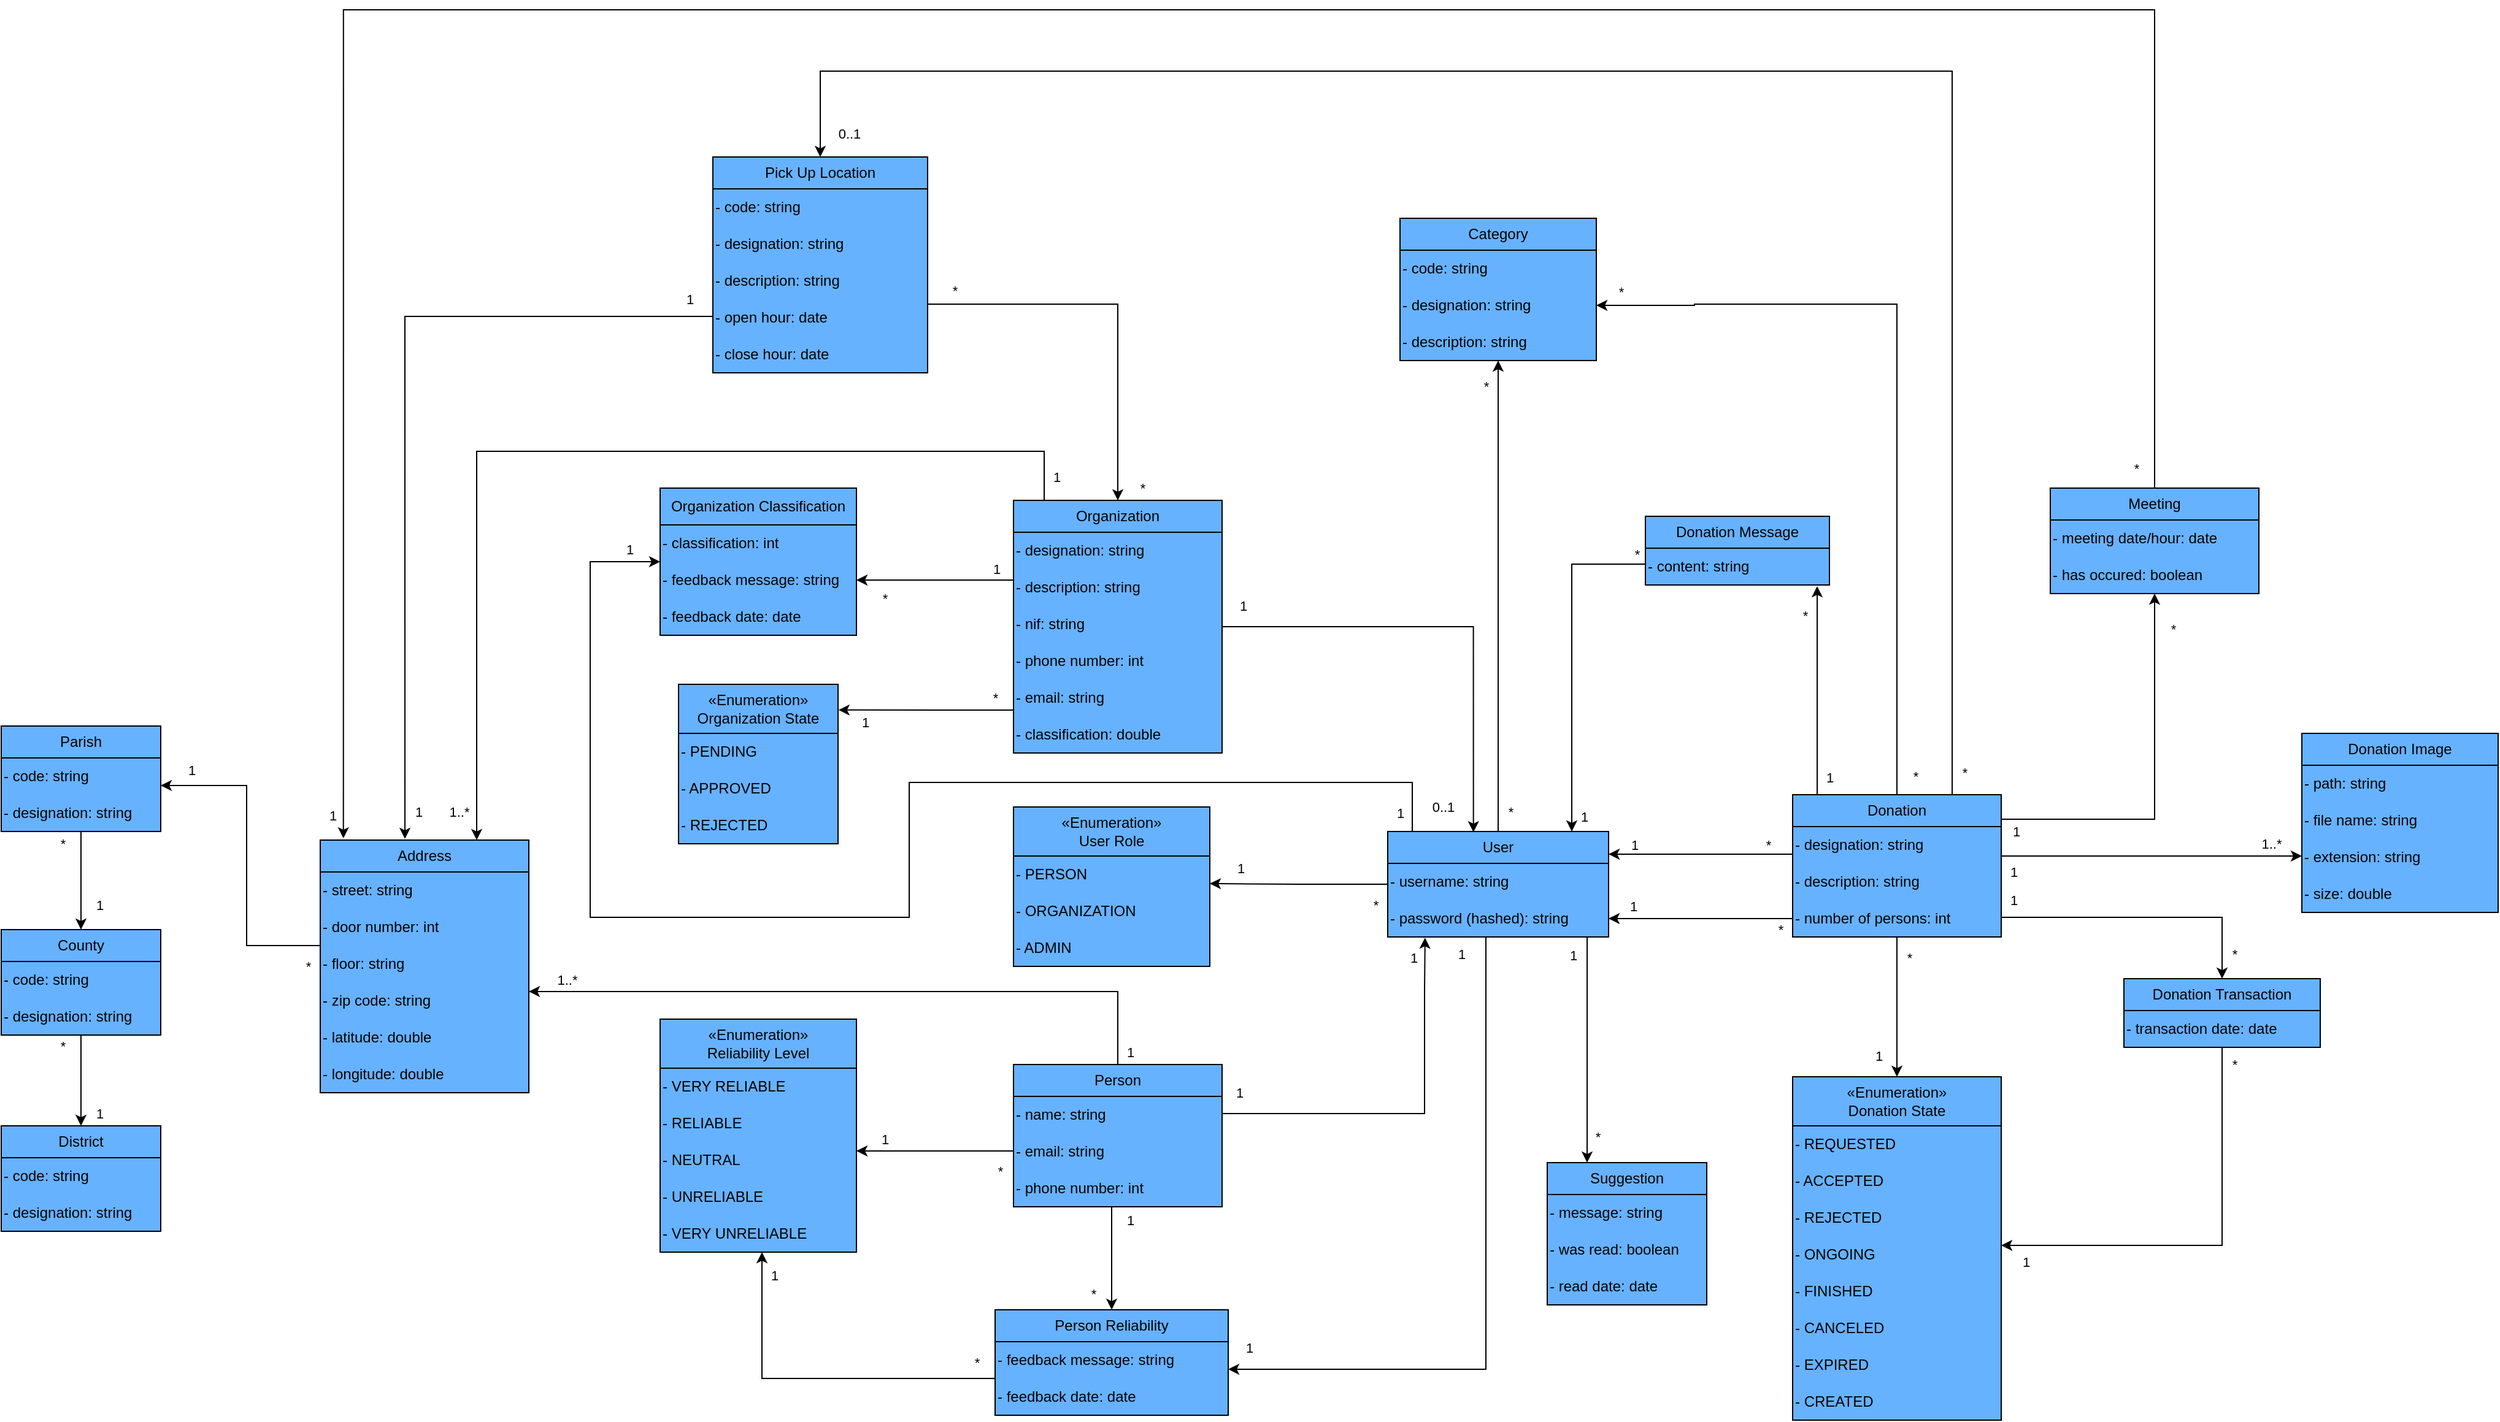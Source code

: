 <mxfile version="21.6.1" type="device">
  <diagram name="Página-1" id="2C6pVnh8TLemDda-iHzf">
    <mxGraphModel dx="2911" dy="680" grid="1" gridSize="10" guides="1" tooltips="1" connect="1" arrows="1" fold="1" page="1" pageScale="1" pageWidth="827" pageHeight="1169" math="0" shadow="0">
      <root>
        <mxCell id="0" />
        <mxCell id="1" parent="0" />
        <mxCell id="7BrYY2v-CXimhR1OL_HL-140" style="edgeStyle=orthogonalEdgeStyle;rounded=0;orthogonalLoop=1;jettySize=auto;html=1;entryX=1;entryY=0.75;entryDx=0;entryDy=0;fillColor=#e51400;strokeColor=#000000;" parent="1" source="FMmyktnMpK6uSZ23YpWx-7" target="7BrYY2v-CXimhR1OL_HL-137" edge="1">
          <mxGeometry relative="1" as="geometry" />
        </mxCell>
        <mxCell id="7BrYY2v-CXimhR1OL_HL-141" value="*" style="edgeLabel;html=1;align=center;verticalAlign=middle;resizable=0;points=[];" parent="7BrYY2v-CXimhR1OL_HL-140" vertex="1" connectable="0">
          <mxGeometry x="-0.671" y="-3" relative="1" as="geometry">
            <mxPoint x="14" y="20" as="offset" />
          </mxGeometry>
        </mxCell>
        <mxCell id="7BrYY2v-CXimhR1OL_HL-142" value="1" style="edgeLabel;html=1;align=center;verticalAlign=middle;resizable=0;points=[];" parent="7BrYY2v-CXimhR1OL_HL-140" vertex="1" connectable="0">
          <mxGeometry x="0.663" y="-1" relative="1" as="geometry">
            <mxPoint y="-12" as="offset" />
          </mxGeometry>
        </mxCell>
        <mxCell id="7BrYY2v-CXimhR1OL_HL-182" style="edgeStyle=orthogonalEdgeStyle;rounded=0;orthogonalLoop=1;jettySize=auto;html=1;entryX=1;entryY=0.75;entryDx=0;entryDy=0;fillColor=#e51400;strokeColor=#000000;" parent="1" source="FMmyktnMpK6uSZ23YpWx-7" target="7BrYY2v-CXimhR1OL_HL-53" edge="1">
          <mxGeometry relative="1" as="geometry">
            <Array as="points">
              <mxPoint x="260" y="1788" />
            </Array>
          </mxGeometry>
        </mxCell>
        <mxCell id="7BrYY2v-CXimhR1OL_HL-183" value="1" style="edgeLabel;html=1;align=center;verticalAlign=middle;resizable=0;points=[];" parent="7BrYY2v-CXimhR1OL_HL-182" vertex="1" connectable="0">
          <mxGeometry x="-0.955" y="2" relative="1" as="geometry">
            <mxPoint x="-22" y="1" as="offset" />
          </mxGeometry>
        </mxCell>
        <mxCell id="7BrYY2v-CXimhR1OL_HL-185" value="1" style="edgeLabel;html=1;align=center;verticalAlign=middle;resizable=0;points=[];" parent="7BrYY2v-CXimhR1OL_HL-182" vertex="1" connectable="0">
          <mxGeometry x="0.91" y="1" relative="1" as="geometry">
            <mxPoint x="-9" y="-19" as="offset" />
          </mxGeometry>
        </mxCell>
        <mxCell id="7BrYY2v-CXimhR1OL_HL-186" style="edgeStyle=orthogonalEdgeStyle;rounded=0;orthogonalLoop=1;jettySize=auto;html=1;entryX=0;entryY=0.5;entryDx=0;entryDy=0;endArrow=none;endFill=0;startArrow=classic;startFill=1;fillColor=#f8cecc;strokeColor=#000000;" parent="1" source="FMmyktnMpK6uSZ23YpWx-7" target="7BrYY2v-CXimhR1OL_HL-117" edge="1">
          <mxGeometry relative="1" as="geometry">
            <mxPoint x="500" y="1420" as="targetPoint" />
            <Array as="points">
              <mxPoint x="410" y="1421" />
              <mxPoint x="410" y="1421" />
            </Array>
          </mxGeometry>
        </mxCell>
        <mxCell id="7BrYY2v-CXimhR1OL_HL-187" value="1" style="edgeLabel;html=1;align=center;verticalAlign=middle;resizable=0;points=[];" parent="7BrYY2v-CXimhR1OL_HL-186" vertex="1" connectable="0">
          <mxGeometry x="-0.8" y="-1" relative="1" as="geometry">
            <mxPoint x="5" y="-11" as="offset" />
          </mxGeometry>
        </mxCell>
        <mxCell id="7BrYY2v-CXimhR1OL_HL-188" value="*" style="edgeLabel;html=1;align=center;verticalAlign=middle;resizable=0;points=[];" parent="7BrYY2v-CXimhR1OL_HL-186" vertex="1" connectable="0">
          <mxGeometry x="0.68" relative="1" as="geometry">
            <mxPoint x="14" y="9" as="offset" />
          </mxGeometry>
        </mxCell>
        <mxCell id="7BrYY2v-CXimhR1OL_HL-197" style="edgeStyle=orthogonalEdgeStyle;rounded=0;orthogonalLoop=1;jettySize=auto;html=1;entryX=0;entryY=0.75;entryDx=0;entryDy=0;startArrow=classic;startFill=1;endArrow=none;endFill=0;fillColor=#f8cecc;strokeColor=#000000;" parent="1" source="FMmyktnMpK6uSZ23YpWx-7" target="7BrYY2v-CXimhR1OL_HL-102" edge="1">
          <mxGeometry relative="1" as="geometry">
            <Array as="points">
              <mxPoint x="435" y="1369" />
            </Array>
          </mxGeometry>
        </mxCell>
        <mxCell id="7BrYY2v-CXimhR1OL_HL-198" value="1" style="edgeLabel;html=1;align=center;verticalAlign=middle;resizable=0;points=[];" parent="7BrYY2v-CXimhR1OL_HL-197" vertex="1" connectable="0">
          <mxGeometry x="-0.863" y="-1" relative="1" as="geometry">
            <mxPoint x="10" y="-9" as="offset" />
          </mxGeometry>
        </mxCell>
        <mxCell id="7BrYY2v-CXimhR1OL_HL-199" value="*" style="edgeLabel;html=1;align=center;verticalAlign=middle;resizable=0;points=[];" parent="7BrYY2v-CXimhR1OL_HL-197" vertex="1" connectable="0">
          <mxGeometry x="0.669" y="-2" relative="1" as="geometry">
            <mxPoint x="5" y="-10" as="offset" />
          </mxGeometry>
        </mxCell>
        <mxCell id="7BrYY2v-CXimhR1OL_HL-205" style="edgeStyle=orthogonalEdgeStyle;rounded=0;orthogonalLoop=1;jettySize=auto;html=1;entryX=0;entryY=0.75;entryDx=0;entryDy=0;endArrow=none;endFill=0;startArrow=classic;startFill=1;strokeColor=#000000;" parent="1" source="FMmyktnMpK6uSZ23YpWx-7" target="7BrYY2v-CXimhR1OL_HL-94" edge="1">
          <mxGeometry relative="1" as="geometry">
            <Array as="points">
              <mxPoint x="330" y="1132" />
            </Array>
          </mxGeometry>
        </mxCell>
        <mxCell id="7BrYY2v-CXimhR1OL_HL-206" value="*" style="edgeLabel;html=1;align=center;verticalAlign=middle;resizable=0;points=[];" parent="7BrYY2v-CXimhR1OL_HL-205" vertex="1" connectable="0">
          <mxGeometry x="0.946" y="-2" relative="1" as="geometry">
            <mxPoint x="-5" y="-10" as="offset" />
          </mxGeometry>
        </mxCell>
        <mxCell id="7BrYY2v-CXimhR1OL_HL-207" value="1" style="edgeLabel;html=1;align=center;verticalAlign=middle;resizable=0;points=[];" parent="7BrYY2v-CXimhR1OL_HL-205" vertex="1" connectable="0">
          <mxGeometry x="-0.934" y="1" relative="1" as="geometry">
            <mxPoint x="11" y="-3" as="offset" />
          </mxGeometry>
        </mxCell>
        <mxCell id="7BrYY2v-CXimhR1OL_HL-214" style="edgeStyle=orthogonalEdgeStyle;rounded=0;orthogonalLoop=1;jettySize=auto;html=1;entryX=0.5;entryY=1;entryDx=0;entryDy=0;fillColor=#e51400;strokeColor=#000000;" parent="1" source="FMmyktnMpK6uSZ23YpWx-7" target="7BrYY2v-CXimhR1OL_HL-99" edge="1">
          <mxGeometry relative="1" as="geometry" />
        </mxCell>
        <mxCell id="7BrYY2v-CXimhR1OL_HL-215" value="*" style="edgeLabel;html=1;align=center;verticalAlign=middle;resizable=0;points=[];" parent="7BrYY2v-CXimhR1OL_HL-214" vertex="1" connectable="0">
          <mxGeometry x="-0.876" y="4" relative="1" as="geometry">
            <mxPoint x="14" y="8" as="offset" />
          </mxGeometry>
        </mxCell>
        <mxCell id="7BrYY2v-CXimhR1OL_HL-216" value="*" style="edgeLabel;html=1;align=center;verticalAlign=middle;resizable=0;points=[];" parent="7BrYY2v-CXimhR1OL_HL-214" vertex="1" connectable="0">
          <mxGeometry x="0.891" y="-1" relative="1" as="geometry">
            <mxPoint x="-11" as="offset" />
          </mxGeometry>
        </mxCell>
        <mxCell id="7BrYY2v-CXimhR1OL_HL-225" style="edgeStyle=orthogonalEdgeStyle;rounded=0;orthogonalLoop=1;jettySize=auto;html=1;entryX=0.25;entryY=0;entryDx=0;entryDy=0;fillColor=#e51400;strokeColor=#000000;" parent="1" source="FMmyktnMpK6uSZ23YpWx-7" target="7BrYY2v-CXimhR1OL_HL-30" edge="1">
          <mxGeometry relative="1" as="geometry">
            <Array as="points">
              <mxPoint x="343" y="1533" />
            </Array>
          </mxGeometry>
        </mxCell>
        <mxCell id="7BrYY2v-CXimhR1OL_HL-226" value="1" style="edgeLabel;html=1;align=center;verticalAlign=middle;resizable=0;points=[];" parent="7BrYY2v-CXimhR1OL_HL-225" vertex="1" connectable="0">
          <mxGeometry x="-0.824" relative="1" as="geometry">
            <mxPoint x="-12" y="-1" as="offset" />
          </mxGeometry>
        </mxCell>
        <mxCell id="7BrYY2v-CXimhR1OL_HL-227" value="*" style="edgeLabel;html=1;align=center;verticalAlign=middle;resizable=0;points=[];" parent="7BrYY2v-CXimhR1OL_HL-225" vertex="1" connectable="0">
          <mxGeometry x="0.77" y="2" relative="1" as="geometry">
            <mxPoint x="6" as="offset" />
          </mxGeometry>
        </mxCell>
        <mxCell id="kTD-EkDkzrAXgEYpZ0rG-1" style="edgeStyle=orthogonalEdgeStyle;rounded=0;orthogonalLoop=1;jettySize=auto;html=1;entryX=0;entryY=0;entryDx=0;entryDy=0;fillColor=#e51400;strokeColor=#000000;" parent="1" source="FMmyktnMpK6uSZ23YpWx-7" target="7BrYY2v-CXimhR1OL_HL-45" edge="1">
          <mxGeometry relative="1" as="geometry">
            <Array as="points">
              <mxPoint x="200" y="1310" />
              <mxPoint x="-210" y="1310" />
              <mxPoint x="-210" y="1420" />
              <mxPoint x="-470" y="1420" />
              <mxPoint x="-470" y="1130" />
            </Array>
          </mxGeometry>
        </mxCell>
        <mxCell id="kTD-EkDkzrAXgEYpZ0rG-2" value="1" style="edgeLabel;html=1;align=center;verticalAlign=middle;resizable=0;points=[];" parent="kTD-EkDkzrAXgEYpZ0rG-1" vertex="1" connectable="0">
          <mxGeometry x="-0.976" relative="1" as="geometry">
            <mxPoint x="-10" y="-1" as="offset" />
          </mxGeometry>
        </mxCell>
        <mxCell id="kTD-EkDkzrAXgEYpZ0rG-3" value="1" style="edgeLabel;html=1;align=center;verticalAlign=middle;resizable=0;points=[];" parent="kTD-EkDkzrAXgEYpZ0rG-1" vertex="1" connectable="0">
          <mxGeometry x="0.956" y="1" relative="1" as="geometry">
            <mxPoint y="-9" as="offset" />
          </mxGeometry>
        </mxCell>
        <mxCell id="FMmyktnMpK6uSZ23YpWx-7" value="User" style="swimlane;fontStyle=0;childLayout=stackLayout;horizontal=1;startSize=26;fillColor=#66B2FF;horizontalStack=0;resizeParent=1;resizeParentMax=0;resizeLast=0;collapsible=1;marginBottom=0;whiteSpace=wrap;html=1;strokeColor=#000000;gradientColor=none;swimlaneFillColor=#66B2FF;" parent="1" vertex="1">
          <mxGeometry x="180" y="1350" width="180" height="86" as="geometry" />
        </mxCell>
        <mxCell id="7BrYY2v-CXimhR1OL_HL-61" value="- username: string" style="text;html=1;strokeColor=none;fillColor=none;align=left;verticalAlign=middle;whiteSpace=wrap;rounded=0;" parent="FMmyktnMpK6uSZ23YpWx-7" vertex="1">
          <mxGeometry y="26" width="180" height="30" as="geometry" />
        </mxCell>
        <mxCell id="7BrYY2v-CXimhR1OL_HL-62" value="- password (hashed): string" style="text;html=1;strokeColor=none;fillColor=none;align=left;verticalAlign=middle;whiteSpace=wrap;rounded=0;" parent="FMmyktnMpK6uSZ23YpWx-7" vertex="1">
          <mxGeometry y="56" width="180" height="30" as="geometry" />
        </mxCell>
        <mxCell id="7BrYY2v-CXimhR1OL_HL-195" style="edgeStyle=orthogonalEdgeStyle;rounded=0;orthogonalLoop=1;jettySize=auto;html=1;strokeColor=#000000;" parent="1" source="7BrYY2v-CXimhR1OL_HL-3" target="7BrYY2v-CXimhR1OL_HL-103" edge="1">
          <mxGeometry relative="1" as="geometry">
            <Array as="points">
              <mxPoint x="860" y="1420" />
            </Array>
          </mxGeometry>
        </mxCell>
        <mxCell id="7BrYY2v-CXimhR1OL_HL-196" value="1" style="edgeLabel;html=1;align=center;verticalAlign=middle;resizable=0;points=[];" parent="7BrYY2v-CXimhR1OL_HL-195" vertex="1" connectable="0">
          <mxGeometry x="-0.854" relative="1" as="geometry">
            <mxPoint x="-7" y="-14" as="offset" />
          </mxGeometry>
        </mxCell>
        <mxCell id="7BrYY2v-CXimhR1OL_HL-200" value="*" style="edgeLabel;html=1;align=center;verticalAlign=middle;resizable=0;points=[];" parent="7BrYY2v-CXimhR1OL_HL-195" vertex="1" connectable="0">
          <mxGeometry x="0.863" y="-1" relative="1" as="geometry">
            <mxPoint x="11" y="-4" as="offset" />
          </mxGeometry>
        </mxCell>
        <mxCell id="7BrYY2v-CXimhR1OL_HL-202" style="edgeStyle=orthogonalEdgeStyle;rounded=0;orthogonalLoop=1;jettySize=auto;html=1;strokeColor=#000000;" parent="1" source="7BrYY2v-CXimhR1OL_HL-3" edge="1">
          <mxGeometry relative="1" as="geometry">
            <mxPoint x="530" y="1150" as="targetPoint" />
            <Array as="points">
              <mxPoint x="530" y="1290" />
              <mxPoint x="530" y="1290" />
            </Array>
          </mxGeometry>
        </mxCell>
        <mxCell id="7BrYY2v-CXimhR1OL_HL-203" value="1" style="edgeLabel;html=1;align=center;verticalAlign=middle;resizable=0;points=[];" parent="7BrYY2v-CXimhR1OL_HL-202" vertex="1" connectable="0">
          <mxGeometry x="-0.758" relative="1" as="geometry">
            <mxPoint x="10" y="6" as="offset" />
          </mxGeometry>
        </mxCell>
        <mxCell id="7BrYY2v-CXimhR1OL_HL-204" value="*" style="edgeLabel;html=1;align=center;verticalAlign=middle;resizable=0;points=[];" parent="7BrYY2v-CXimhR1OL_HL-202" vertex="1" connectable="0">
          <mxGeometry x="0.657" y="1" relative="1" as="geometry">
            <mxPoint x="-9" y="-5" as="offset" />
          </mxGeometry>
        </mxCell>
        <mxCell id="7BrYY2v-CXimhR1OL_HL-208" style="edgeStyle=orthogonalEdgeStyle;rounded=0;orthogonalLoop=1;jettySize=auto;html=1;strokeColor=#000000;" parent="1" source="7BrYY2v-CXimhR1OL_HL-3" target="7BrYY2v-CXimhR1OL_HL-116" edge="1">
          <mxGeometry relative="1" as="geometry">
            <Array as="points">
              <mxPoint x="805" y="1340" />
            </Array>
          </mxGeometry>
        </mxCell>
        <mxCell id="7BrYY2v-CXimhR1OL_HL-209" value="1" style="edgeLabel;html=1;align=center;verticalAlign=middle;resizable=0;points=[];" parent="7BrYY2v-CXimhR1OL_HL-208" vertex="1" connectable="0">
          <mxGeometry x="-0.883" y="1" relative="1" as="geometry">
            <mxPoint x="-6" y="11" as="offset" />
          </mxGeometry>
        </mxCell>
        <mxCell id="7BrYY2v-CXimhR1OL_HL-210" value="*" style="edgeLabel;html=1;align=center;verticalAlign=middle;resizable=0;points=[];" parent="7BrYY2v-CXimhR1OL_HL-208" vertex="1" connectable="0">
          <mxGeometry x="0.769" y="-4" relative="1" as="geometry">
            <mxPoint x="11" y="-7" as="offset" />
          </mxGeometry>
        </mxCell>
        <mxCell id="7BrYY2v-CXimhR1OL_HL-211" style="edgeStyle=orthogonalEdgeStyle;rounded=0;orthogonalLoop=1;jettySize=auto;html=1;entryX=0.5;entryY=0;entryDx=0;entryDy=0;strokeColor=#000000;" parent="1" source="7BrYY2v-CXimhR1OL_HL-3" target="7BrYY2v-CXimhR1OL_HL-10" edge="1">
          <mxGeometry relative="1" as="geometry">
            <Array as="points">
              <mxPoint x="640" y="730" />
              <mxPoint x="-283" y="730" />
            </Array>
          </mxGeometry>
        </mxCell>
        <mxCell id="7BrYY2v-CXimhR1OL_HL-212" value="*" style="edgeLabel;html=1;align=center;verticalAlign=middle;resizable=0;points=[];" parent="7BrYY2v-CXimhR1OL_HL-211" vertex="1" connectable="0">
          <mxGeometry x="-0.974" y="4" relative="1" as="geometry">
            <mxPoint x="14" y="2" as="offset" />
          </mxGeometry>
        </mxCell>
        <mxCell id="7BrYY2v-CXimhR1OL_HL-213" value="0..1" style="edgeLabel;html=1;align=center;verticalAlign=middle;resizable=0;points=[];" parent="7BrYY2v-CXimhR1OL_HL-211" vertex="1" connectable="0">
          <mxGeometry x="0.957" y="2" relative="1" as="geometry">
            <mxPoint x="21" y="15" as="offset" />
          </mxGeometry>
        </mxCell>
        <mxCell id="7BrYY2v-CXimhR1OL_HL-218" style="edgeStyle=orthogonalEdgeStyle;rounded=0;orthogonalLoop=1;jettySize=auto;html=1;entryX=1;entryY=0.5;entryDx=0;entryDy=0;strokeColor=#000000;" parent="1" source="7BrYY2v-CXimhR1OL_HL-3" target="7BrYY2v-CXimhR1OL_HL-98" edge="1">
          <mxGeometry relative="1" as="geometry">
            <Array as="points">
              <mxPoint x="595" y="920" />
              <mxPoint x="430" y="920" />
            </Array>
          </mxGeometry>
        </mxCell>
        <mxCell id="7BrYY2v-CXimhR1OL_HL-219" value="*" style="edgeLabel;html=1;align=center;verticalAlign=middle;resizable=0;points=[];" parent="7BrYY2v-CXimhR1OL_HL-218" vertex="1" connectable="0">
          <mxGeometry x="-0.942" relative="1" as="geometry">
            <mxPoint x="15" y="3" as="offset" />
          </mxGeometry>
        </mxCell>
        <mxCell id="7BrYY2v-CXimhR1OL_HL-220" value="*" style="edgeLabel;html=1;align=center;verticalAlign=middle;resizable=0;points=[];" parent="7BrYY2v-CXimhR1OL_HL-218" vertex="1" connectable="0">
          <mxGeometry x="0.923" y="-3" relative="1" as="geometry">
            <mxPoint x="-5" y="-8" as="offset" />
          </mxGeometry>
        </mxCell>
        <mxCell id="7BrYY2v-CXimhR1OL_HL-3" value="Donation" style="swimlane;fontStyle=0;childLayout=stackLayout;horizontal=1;startSize=26;fillColor=#66B2FF;horizontalStack=0;resizeParent=1;resizeParentMax=0;resizeLast=0;collapsible=1;marginBottom=0;whiteSpace=wrap;html=1;strokeColor=#000000;gradientColor=none;swimlaneFillColor=#66B2FF;" parent="1" vertex="1">
          <mxGeometry x="510" y="1320" width="170" height="116" as="geometry" />
        </mxCell>
        <mxCell id="7BrYY2v-CXimhR1OL_HL-102" value="- designation: string" style="text;html=1;strokeColor=none;fillColor=none;align=left;verticalAlign=middle;whiteSpace=wrap;rounded=0;" parent="7BrYY2v-CXimhR1OL_HL-3" vertex="1">
          <mxGeometry y="26" width="170" height="30" as="geometry" />
        </mxCell>
        <mxCell id="7BrYY2v-CXimhR1OL_HL-105" value="- description: string" style="text;html=1;strokeColor=none;fillColor=none;align=left;verticalAlign=middle;whiteSpace=wrap;rounded=0;" parent="7BrYY2v-CXimhR1OL_HL-3" vertex="1">
          <mxGeometry y="56" width="170" height="30" as="geometry" />
        </mxCell>
        <mxCell id="7BrYY2v-CXimhR1OL_HL-117" value="- number of persons: int" style="text;html=1;strokeColor=none;fillColor=none;align=left;verticalAlign=middle;whiteSpace=wrap;rounded=0;" parent="7BrYY2v-CXimhR1OL_HL-3" vertex="1">
          <mxGeometry y="86" width="170" height="30" as="geometry" />
        </mxCell>
        <mxCell id="7BrYY2v-CXimhR1OL_HL-5" value="«Enumeration»&lt;br&gt;Organization State" style="swimlane;fontStyle=0;childLayout=stackLayout;horizontal=1;startSize=40;fillColor=#66B2FF;horizontalStack=0;resizeParent=1;resizeParentMax=0;resizeLast=0;collapsible=1;marginBottom=0;whiteSpace=wrap;html=1;strokeColor=#000000;gradientColor=none;swimlaneFillColor=#66B2FF;" parent="1" vertex="1">
          <mxGeometry x="-398" y="1230" width="130" height="130" as="geometry">
            <mxRectangle x="30" y="60" width="140" height="30" as="alternateBounds" />
          </mxGeometry>
        </mxCell>
        <mxCell id="7BrYY2v-CXimhR1OL_HL-6" value="- PENDING" style="text;html=1;strokeColor=none;fillColor=none;align=left;verticalAlign=middle;whiteSpace=wrap;rounded=0;" parent="7BrYY2v-CXimhR1OL_HL-5" vertex="1">
          <mxGeometry y="40" width="130" height="30" as="geometry" />
        </mxCell>
        <mxCell id="7BrYY2v-CXimhR1OL_HL-7" value="- APPROVED" style="text;html=1;strokeColor=none;fillColor=none;align=left;verticalAlign=middle;whiteSpace=wrap;rounded=0;" parent="7BrYY2v-CXimhR1OL_HL-5" vertex="1">
          <mxGeometry y="70" width="130" height="30" as="geometry" />
        </mxCell>
        <mxCell id="7BrYY2v-CXimhR1OL_HL-8" value="- REJECTED" style="text;html=1;strokeColor=none;fillColor=none;align=left;verticalAlign=middle;whiteSpace=wrap;rounded=0;" parent="7BrYY2v-CXimhR1OL_HL-5" vertex="1">
          <mxGeometry y="100" width="130" height="30" as="geometry" />
        </mxCell>
        <mxCell id="7BrYY2v-CXimhR1OL_HL-229" style="edgeStyle=orthogonalEdgeStyle;rounded=0;orthogonalLoop=1;jettySize=auto;html=1;entryX=0.111;entryY=-0.007;entryDx=0;entryDy=0;entryPerimeter=0;strokeColor=#000000;" parent="1" source="7BrYY2v-CXimhR1OL_HL-9" target="7BrYY2v-CXimhR1OL_HL-21" edge="1">
          <mxGeometry relative="1" as="geometry">
            <Array as="points">
              <mxPoint x="805" y="680" />
              <mxPoint x="-671" y="680" />
            </Array>
          </mxGeometry>
        </mxCell>
        <mxCell id="7BrYY2v-CXimhR1OL_HL-230" value="*" style="edgeLabel;html=1;align=center;verticalAlign=middle;resizable=0;points=[];" parent="7BrYY2v-CXimhR1OL_HL-229" vertex="1" connectable="0">
          <mxGeometry x="-0.987" y="-1" relative="1" as="geometry">
            <mxPoint x="-16" as="offset" />
          </mxGeometry>
        </mxCell>
        <mxCell id="7BrYY2v-CXimhR1OL_HL-231" value="1" style="edgeLabel;html=1;align=center;verticalAlign=middle;resizable=0;points=[];" parent="7BrYY2v-CXimhR1OL_HL-229" vertex="1" connectable="0">
          <mxGeometry x="0.985" y="-1" relative="1" as="geometry">
            <mxPoint x="-8" as="offset" />
          </mxGeometry>
        </mxCell>
        <mxCell id="7BrYY2v-CXimhR1OL_HL-9" value="Meeting" style="swimlane;fontStyle=0;childLayout=stackLayout;horizontal=1;startSize=26;fillColor=#66B2FF;horizontalStack=0;resizeParent=1;resizeParentMax=0;resizeLast=0;collapsible=1;marginBottom=0;whiteSpace=wrap;html=1;strokeColor=#000000;gradientColor=none;swimlaneFillColor=#66B2FF;" parent="1" vertex="1">
          <mxGeometry x="720" y="1070" width="170" height="86" as="geometry" />
        </mxCell>
        <mxCell id="7BrYY2v-CXimhR1OL_HL-107" value="- meeting date/hour: date" style="text;html=1;strokeColor=none;fillColor=none;align=left;verticalAlign=middle;whiteSpace=wrap;rounded=0;" parent="7BrYY2v-CXimhR1OL_HL-9" vertex="1">
          <mxGeometry y="26" width="170" height="30" as="geometry" />
        </mxCell>
        <mxCell id="7BrYY2v-CXimhR1OL_HL-116" value="- has occured: boolean" style="text;html=1;strokeColor=none;fillColor=none;align=left;verticalAlign=middle;whiteSpace=wrap;rounded=0;" parent="7BrYY2v-CXimhR1OL_HL-9" vertex="1">
          <mxGeometry y="56" width="170" height="30" as="geometry" />
        </mxCell>
        <mxCell id="7BrYY2v-CXimhR1OL_HL-175" style="edgeStyle=orthogonalEdgeStyle;rounded=0;orthogonalLoop=1;jettySize=auto;html=1;entryX=0.406;entryY=-0.005;entryDx=0;entryDy=0;entryPerimeter=0;fillColor=#e51400;strokeColor=#000000;" parent="1" source="7BrYY2v-CXimhR1OL_HL-10" target="7BrYY2v-CXimhR1OL_HL-21" edge="1">
          <mxGeometry relative="1" as="geometry">
            <mxPoint x="-620" y="1350" as="targetPoint" />
            <Array as="points">
              <mxPoint x="-621" y="930" />
            </Array>
          </mxGeometry>
        </mxCell>
        <mxCell id="7BrYY2v-CXimhR1OL_HL-176" value="1" style="edgeLabel;html=1;align=center;verticalAlign=middle;resizable=0;points=[];" parent="7BrYY2v-CXimhR1OL_HL-175" vertex="1" connectable="0">
          <mxGeometry x="-0.944" y="1" relative="1" as="geometry">
            <mxPoint y="-15" as="offset" />
          </mxGeometry>
        </mxCell>
        <mxCell id="7BrYY2v-CXimhR1OL_HL-177" value="1" style="edgeLabel;html=1;align=center;verticalAlign=middle;resizable=0;points=[];" parent="7BrYY2v-CXimhR1OL_HL-175" vertex="1" connectable="0">
          <mxGeometry x="0.934" y="-1" relative="1" as="geometry">
            <mxPoint x="12" as="offset" />
          </mxGeometry>
        </mxCell>
        <mxCell id="7BrYY2v-CXimhR1OL_HL-179" style="edgeStyle=orthogonalEdgeStyle;rounded=0;orthogonalLoop=1;jettySize=auto;html=1;entryX=0.5;entryY=0;entryDx=0;entryDy=0;fillColor=#e51400;strokeColor=#000000;" parent="1" source="7BrYY2v-CXimhR1OL_HL-10" target="7BrYY2v-CXimhR1OL_HL-124" edge="1">
          <mxGeometry relative="1" as="geometry">
            <Array as="points">
              <mxPoint x="-40" y="920" />
            </Array>
          </mxGeometry>
        </mxCell>
        <mxCell id="7BrYY2v-CXimhR1OL_HL-180" value="*" style="edgeLabel;html=1;align=center;verticalAlign=middle;resizable=0;points=[];" parent="7BrYY2v-CXimhR1OL_HL-179" vertex="1" connectable="0">
          <mxGeometry x="-0.859" relative="1" as="geometry">
            <mxPoint y="-11" as="offset" />
          </mxGeometry>
        </mxCell>
        <mxCell id="7BrYY2v-CXimhR1OL_HL-181" value="*" style="edgeLabel;html=1;align=center;verticalAlign=middle;resizable=0;points=[];" parent="7BrYY2v-CXimhR1OL_HL-179" vertex="1" connectable="0">
          <mxGeometry x="0.833" y="-2" relative="1" as="geometry">
            <mxPoint x="22" y="16" as="offset" />
          </mxGeometry>
        </mxCell>
        <mxCell id="7BrYY2v-CXimhR1OL_HL-10" value="Pick Up Location" style="swimlane;fontStyle=0;childLayout=stackLayout;horizontal=1;startSize=26;fillColor=#66B2FF;horizontalStack=0;resizeParent=1;resizeParentMax=0;resizeLast=0;collapsible=1;marginBottom=0;whiteSpace=wrap;html=1;strokeColor=#000000;gradientColor=none;swimlaneFillColor=#66B2FF;" parent="1" vertex="1">
          <mxGeometry x="-370" y="800" width="175" height="176" as="geometry" />
        </mxCell>
        <mxCell id="7BrYY2v-CXimhR1OL_HL-83" value="- code: string" style="text;html=1;strokeColor=none;fillColor=none;align=left;verticalAlign=middle;whiteSpace=wrap;rounded=0;" parent="7BrYY2v-CXimhR1OL_HL-10" vertex="1">
          <mxGeometry y="26" width="175" height="30" as="geometry" />
        </mxCell>
        <mxCell id="7BrYY2v-CXimhR1OL_HL-84" value="- designation: string" style="text;html=1;strokeColor=none;fillColor=none;align=left;verticalAlign=middle;whiteSpace=wrap;rounded=0;" parent="7BrYY2v-CXimhR1OL_HL-10" vertex="1">
          <mxGeometry y="56" width="175" height="30" as="geometry" />
        </mxCell>
        <mxCell id="7BrYY2v-CXimhR1OL_HL-85" value="- description: string" style="text;html=1;strokeColor=none;fillColor=none;align=left;verticalAlign=middle;whiteSpace=wrap;rounded=0;" parent="7BrYY2v-CXimhR1OL_HL-10" vertex="1">
          <mxGeometry y="86" width="175" height="30" as="geometry" />
        </mxCell>
        <mxCell id="7BrYY2v-CXimhR1OL_HL-100" value="- open hour: date" style="text;html=1;strokeColor=none;fillColor=none;align=left;verticalAlign=middle;whiteSpace=wrap;rounded=0;" parent="7BrYY2v-CXimhR1OL_HL-10" vertex="1">
          <mxGeometry y="116" width="175" height="30" as="geometry" />
        </mxCell>
        <mxCell id="7BrYY2v-CXimhR1OL_HL-101" value="- close hour: date" style="text;html=1;strokeColor=none;fillColor=none;align=left;verticalAlign=middle;whiteSpace=wrap;rounded=0;" parent="7BrYY2v-CXimhR1OL_HL-10" vertex="1">
          <mxGeometry y="146" width="175" height="30" as="geometry" />
        </mxCell>
        <mxCell id="7BrYY2v-CXimhR1OL_HL-11" value="Parish" style="swimlane;fontStyle=0;childLayout=stackLayout;horizontal=1;startSize=26;fillColor=#66B2FF;horizontalStack=0;resizeParent=1;resizeParentMax=0;resizeLast=0;collapsible=1;marginBottom=0;whiteSpace=wrap;html=1;strokeColor=#000000;gradientColor=none;swimlaneFillColor=#66B2FF;" parent="1" vertex="1">
          <mxGeometry x="-950" y="1264" width="130" height="86" as="geometry" />
        </mxCell>
        <mxCell id="7BrYY2v-CXimhR1OL_HL-75" value="- code: string" style="text;html=1;strokeColor=none;fillColor=none;align=left;verticalAlign=middle;whiteSpace=wrap;rounded=0;" parent="7BrYY2v-CXimhR1OL_HL-11" vertex="1">
          <mxGeometry y="26" width="130" height="30" as="geometry" />
        </mxCell>
        <mxCell id="7BrYY2v-CXimhR1OL_HL-76" value="- designation: string" style="text;html=1;strokeColor=none;fillColor=none;align=left;verticalAlign=middle;whiteSpace=wrap;rounded=0;" parent="7BrYY2v-CXimhR1OL_HL-11" vertex="1">
          <mxGeometry y="56" width="130" height="30" as="geometry" />
        </mxCell>
        <mxCell id="7BrYY2v-CXimhR1OL_HL-14" value="«Enumeration»&lt;br&gt;Donation State" style="swimlane;fontStyle=0;childLayout=stackLayout;horizontal=1;startSize=40;fillColor=#66B2FF;horizontalStack=0;resizeParent=1;resizeParentMax=0;resizeLast=0;collapsible=1;marginBottom=0;whiteSpace=wrap;html=1;strokeColor=#000000;gradientColor=none;swimlaneFillColor=#66B2FF;" parent="1" vertex="1">
          <mxGeometry x="510" y="1550" width="170" height="280" as="geometry">
            <mxRectangle x="30" y="60" width="140" height="30" as="alternateBounds" />
          </mxGeometry>
        </mxCell>
        <mxCell id="7BrYY2v-CXimhR1OL_HL-15" value="- REQUESTED" style="text;html=1;strokeColor=none;fillColor=none;align=left;verticalAlign=middle;whiteSpace=wrap;rounded=0;" parent="7BrYY2v-CXimhR1OL_HL-14" vertex="1">
          <mxGeometry y="40" width="170" height="30" as="geometry" />
        </mxCell>
        <mxCell id="7BrYY2v-CXimhR1OL_HL-16" value="- ACCEPTED" style="text;html=1;strokeColor=none;fillColor=none;align=left;verticalAlign=middle;whiteSpace=wrap;rounded=0;" parent="7BrYY2v-CXimhR1OL_HL-14" vertex="1">
          <mxGeometry y="70" width="170" height="30" as="geometry" />
        </mxCell>
        <mxCell id="7BrYY2v-CXimhR1OL_HL-17" value="- REJECTED" style="text;html=1;strokeColor=none;fillColor=none;align=left;verticalAlign=middle;whiteSpace=wrap;rounded=0;" parent="7BrYY2v-CXimhR1OL_HL-14" vertex="1">
          <mxGeometry y="100" width="170" height="30" as="geometry" />
        </mxCell>
        <mxCell id="7BrYY2v-CXimhR1OL_HL-18" value="- ONGOING" style="text;html=1;strokeColor=none;fillColor=none;align=left;verticalAlign=middle;whiteSpace=wrap;rounded=0;" parent="7BrYY2v-CXimhR1OL_HL-14" vertex="1">
          <mxGeometry y="130" width="170" height="30" as="geometry" />
        </mxCell>
        <mxCell id="7BrYY2v-CXimhR1OL_HL-19" value="- FINISHED" style="text;html=1;strokeColor=none;fillColor=none;align=left;verticalAlign=middle;whiteSpace=wrap;rounded=0;" parent="7BrYY2v-CXimhR1OL_HL-14" vertex="1">
          <mxGeometry y="160" width="170" height="30" as="geometry" />
        </mxCell>
        <mxCell id="7BrYY2v-CXimhR1OL_HL-20" value="- CANCELED" style="text;html=1;strokeColor=none;fillColor=none;align=left;verticalAlign=middle;whiteSpace=wrap;rounded=0;" parent="7BrYY2v-CXimhR1OL_HL-14" vertex="1">
          <mxGeometry y="190" width="170" height="30" as="geometry" />
        </mxCell>
        <mxCell id="7BrYY2v-CXimhR1OL_HL-115" value="- EXPIRED" style="text;html=1;strokeColor=none;fillColor=none;align=left;verticalAlign=middle;whiteSpace=wrap;rounded=0;" parent="7BrYY2v-CXimhR1OL_HL-14" vertex="1">
          <mxGeometry y="220" width="170" height="30" as="geometry" />
        </mxCell>
        <mxCell id="7BrYY2v-CXimhR1OL_HL-201" value="- CREATED" style="text;html=1;strokeColor=none;fillColor=none;align=left;verticalAlign=middle;whiteSpace=wrap;rounded=0;" parent="7BrYY2v-CXimhR1OL_HL-14" vertex="1">
          <mxGeometry y="250" width="170" height="30" as="geometry" />
        </mxCell>
        <mxCell id="7BrYY2v-CXimhR1OL_HL-165" style="edgeStyle=orthogonalEdgeStyle;rounded=0;orthogonalLoop=1;jettySize=auto;html=1;entryX=1;entryY=0.75;entryDx=0;entryDy=0;exitX=0;exitY=1;exitDx=0;exitDy=0;fillColor=#e51400;strokeColor=#000000;" parent="1" source="7BrYY2v-CXimhR1OL_HL-40" target="7BrYY2v-CXimhR1OL_HL-75" edge="1">
          <mxGeometry relative="1" as="geometry">
            <Array as="points">
              <mxPoint x="-750" y="1443" />
              <mxPoint x="-750" y="1313" />
            </Array>
          </mxGeometry>
        </mxCell>
        <mxCell id="7BrYY2v-CXimhR1OL_HL-166" value="*" style="edgeLabel;html=1;align=center;verticalAlign=middle;resizable=0;points=[];" parent="7BrYY2v-CXimhR1OL_HL-165" vertex="1" connectable="0">
          <mxGeometry x="-0.872" y="3" relative="1" as="geometry">
            <mxPoint x="6" y="14" as="offset" />
          </mxGeometry>
        </mxCell>
        <mxCell id="7BrYY2v-CXimhR1OL_HL-167" value="1" style="edgeLabel;html=1;align=center;verticalAlign=middle;resizable=0;points=[];" parent="7BrYY2v-CXimhR1OL_HL-165" vertex="1" connectable="0">
          <mxGeometry x="0.812" y="-1" relative="1" as="geometry">
            <mxPoint y="-12" as="offset" />
          </mxGeometry>
        </mxCell>
        <mxCell id="7BrYY2v-CXimhR1OL_HL-21" value="Address" style="swimlane;fontStyle=0;childLayout=stackLayout;horizontal=1;startSize=26;fillColor=#66B2FF;horizontalStack=0;resizeParent=1;resizeParentMax=0;resizeLast=0;collapsible=1;marginBottom=0;whiteSpace=wrap;html=1;strokeColor=#000000;gradientColor=none;swimlaneFillColor=#66B2FF;" parent="1" vertex="1">
          <mxGeometry x="-690" y="1357" width="170" height="206" as="geometry" />
        </mxCell>
        <mxCell id="7BrYY2v-CXimhR1OL_HL-39" value="- street: string" style="text;html=1;strokeColor=none;fillColor=none;align=left;verticalAlign=middle;whiteSpace=wrap;rounded=0;" parent="7BrYY2v-CXimhR1OL_HL-21" vertex="1">
          <mxGeometry y="26" width="170" height="30" as="geometry" />
        </mxCell>
        <mxCell id="7BrYY2v-CXimhR1OL_HL-40" value="- door number: int" style="text;html=1;strokeColor=none;fillColor=none;align=left;verticalAlign=middle;whiteSpace=wrap;rounded=0;" parent="7BrYY2v-CXimhR1OL_HL-21" vertex="1">
          <mxGeometry y="56" width="170" height="30" as="geometry" />
        </mxCell>
        <mxCell id="7BrYY2v-CXimhR1OL_HL-42" value="- floor: string" style="text;html=1;strokeColor=none;fillColor=none;align=left;verticalAlign=middle;whiteSpace=wrap;rounded=0;" parent="7BrYY2v-CXimhR1OL_HL-21" vertex="1">
          <mxGeometry y="86" width="170" height="30" as="geometry" />
        </mxCell>
        <mxCell id="7BrYY2v-CXimhR1OL_HL-43" value="- zip code: string" style="text;html=1;strokeColor=none;fillColor=none;align=left;verticalAlign=middle;whiteSpace=wrap;rounded=0;" parent="7BrYY2v-CXimhR1OL_HL-21" vertex="1">
          <mxGeometry y="116" width="170" height="30" as="geometry" />
        </mxCell>
        <mxCell id="tPdGZpkckpGZ6fCeh17Q-1" value="- latitude: double" style="text;html=1;strokeColor=none;fillColor=none;align=left;verticalAlign=middle;whiteSpace=wrap;rounded=0;" parent="7BrYY2v-CXimhR1OL_HL-21" vertex="1">
          <mxGeometry y="146" width="170" height="30" as="geometry" />
        </mxCell>
        <mxCell id="tPdGZpkckpGZ6fCeh17Q-2" value="- longitude: double" style="text;html=1;strokeColor=none;fillColor=none;align=left;verticalAlign=middle;whiteSpace=wrap;rounded=0;" parent="7BrYY2v-CXimhR1OL_HL-21" vertex="1">
          <mxGeometry y="176" width="170" height="30" as="geometry" />
        </mxCell>
        <mxCell id="7BrYY2v-CXimhR1OL_HL-22" value="Donation Message" style="swimlane;fontStyle=0;childLayout=stackLayout;horizontal=1;startSize=26;fillColor=#66B2FF;horizontalStack=0;resizeParent=1;resizeParentMax=0;resizeLast=0;collapsible=1;marginBottom=0;whiteSpace=wrap;html=1;strokeColor=#000000;gradientColor=none;swimlaneFillColor=#66B2FF;" parent="1" vertex="1">
          <mxGeometry x="390" y="1093" width="150" height="56" as="geometry" />
        </mxCell>
        <mxCell id="7BrYY2v-CXimhR1OL_HL-94" value="- content: string" style="text;html=1;strokeColor=none;fillColor=none;align=left;verticalAlign=middle;whiteSpace=wrap;rounded=0;" parent="7BrYY2v-CXimhR1OL_HL-22" vertex="1">
          <mxGeometry y="26" width="150" height="30" as="geometry" />
        </mxCell>
        <mxCell id="7BrYY2v-CXimhR1OL_HL-23" value="Donation Image" style="swimlane;fontStyle=0;childLayout=stackLayout;horizontal=1;startSize=26;fillColor=#66B2FF;horizontalStack=0;resizeParent=1;resizeParentMax=0;resizeLast=0;collapsible=1;marginBottom=0;whiteSpace=wrap;html=1;strokeColor=#000000;gradientColor=none;swimlaneFillColor=#66B2FF;" parent="1" vertex="1">
          <mxGeometry x="925" y="1270" width="160" height="146" as="geometry" />
        </mxCell>
        <mxCell id="7BrYY2v-CXimhR1OL_HL-86" value="- path: string" style="text;html=1;strokeColor=none;fillColor=none;align=left;verticalAlign=middle;whiteSpace=wrap;rounded=0;" parent="7BrYY2v-CXimhR1OL_HL-23" vertex="1">
          <mxGeometry y="26" width="160" height="30" as="geometry" />
        </mxCell>
        <mxCell id="7BrYY2v-CXimhR1OL_HL-87" value="- file name: string" style="text;html=1;strokeColor=none;fillColor=none;align=left;verticalAlign=middle;whiteSpace=wrap;rounded=0;" parent="7BrYY2v-CXimhR1OL_HL-23" vertex="1">
          <mxGeometry y="56" width="160" height="30" as="geometry" />
        </mxCell>
        <mxCell id="7BrYY2v-CXimhR1OL_HL-88" value="- extension: string" style="text;html=1;strokeColor=none;fillColor=none;align=left;verticalAlign=middle;whiteSpace=wrap;rounded=0;" parent="7BrYY2v-CXimhR1OL_HL-23" vertex="1">
          <mxGeometry y="86" width="160" height="30" as="geometry" />
        </mxCell>
        <mxCell id="7BrYY2v-CXimhR1OL_HL-93" value="- size: double" style="text;html=1;strokeColor=none;fillColor=none;align=left;verticalAlign=middle;whiteSpace=wrap;rounded=0;" parent="7BrYY2v-CXimhR1OL_HL-23" vertex="1">
          <mxGeometry y="116" width="160" height="30" as="geometry" />
        </mxCell>
        <mxCell id="7BrYY2v-CXimhR1OL_HL-24" value="Category" style="swimlane;fontStyle=0;childLayout=stackLayout;horizontal=1;startSize=26;fillColor=#66B2FF;horizontalStack=0;resizeParent=1;resizeParentMax=0;resizeLast=0;collapsible=1;marginBottom=0;whiteSpace=wrap;html=1;strokeColor=#000000;gradientColor=none;swimlaneFillColor=#66B2FF;" parent="1" vertex="1">
          <mxGeometry x="190" y="850" width="160" height="116" as="geometry" />
        </mxCell>
        <mxCell id="7BrYY2v-CXimhR1OL_HL-97" value="- code: string" style="text;html=1;strokeColor=none;fillColor=none;align=left;verticalAlign=middle;whiteSpace=wrap;rounded=0;" parent="7BrYY2v-CXimhR1OL_HL-24" vertex="1">
          <mxGeometry y="26" width="160" height="30" as="geometry" />
        </mxCell>
        <mxCell id="7BrYY2v-CXimhR1OL_HL-98" value="- designation: string" style="text;html=1;strokeColor=none;fillColor=none;align=left;verticalAlign=middle;whiteSpace=wrap;rounded=0;" parent="7BrYY2v-CXimhR1OL_HL-24" vertex="1">
          <mxGeometry y="56" width="160" height="30" as="geometry" />
        </mxCell>
        <mxCell id="7BrYY2v-CXimhR1OL_HL-99" value="- description: string" style="text;html=1;strokeColor=none;fillColor=none;align=left;verticalAlign=middle;whiteSpace=wrap;rounded=0;" parent="7BrYY2v-CXimhR1OL_HL-24" vertex="1">
          <mxGeometry y="86" width="160" height="30" as="geometry" />
        </mxCell>
        <mxCell id="7BrYY2v-CXimhR1OL_HL-25" value="Organization Classification" style="swimlane;fontStyle=0;childLayout=stackLayout;horizontal=1;startSize=30;fillColor=#66B2FF;horizontalStack=0;resizeParent=1;resizeParentMax=0;resizeLast=0;collapsible=1;marginBottom=0;whiteSpace=wrap;html=1;strokeColor=#000000;gradientColor=none;swimlaneFillColor=#66B2FF;" parent="1" vertex="1">
          <mxGeometry x="-413" y="1070" width="160" height="120" as="geometry" />
        </mxCell>
        <mxCell id="7BrYY2v-CXimhR1OL_HL-44" value="- classification: int" style="text;html=1;strokeColor=none;fillColor=none;align=left;verticalAlign=middle;whiteSpace=wrap;rounded=0;" parent="7BrYY2v-CXimhR1OL_HL-25" vertex="1">
          <mxGeometry y="30" width="160" height="30" as="geometry" />
        </mxCell>
        <mxCell id="7BrYY2v-CXimhR1OL_HL-45" value="- feedback message: string" style="text;html=1;strokeColor=none;fillColor=none;align=left;verticalAlign=middle;whiteSpace=wrap;rounded=0;" parent="7BrYY2v-CXimhR1OL_HL-25" vertex="1">
          <mxGeometry y="60" width="160" height="30" as="geometry" />
        </mxCell>
        <mxCell id="7BrYY2v-CXimhR1OL_HL-46" value="- feedback date: date" style="text;html=1;strokeColor=none;fillColor=none;align=left;verticalAlign=middle;whiteSpace=wrap;rounded=0;" parent="7BrYY2v-CXimhR1OL_HL-25" vertex="1">
          <mxGeometry y="90" width="160" height="30" as="geometry" />
        </mxCell>
        <mxCell id="7BrYY2v-CXimhR1OL_HL-27" value="Person Reliability" style="swimlane;fontStyle=0;childLayout=stackLayout;horizontal=1;startSize=26;fillColor=#66B2FF;horizontalStack=0;resizeParent=1;resizeParentMax=0;resizeLast=0;collapsible=1;marginBottom=0;whiteSpace=wrap;html=1;strokeColor=#000000;gradientColor=none;swimlaneFillColor=#66B2FF;" parent="1" vertex="1">
          <mxGeometry x="-140" y="1740" width="190" height="86" as="geometry" />
        </mxCell>
        <mxCell id="7BrYY2v-CXimhR1OL_HL-53" value="- feedback message: string" style="text;html=1;strokeColor=none;fillColor=none;align=left;verticalAlign=middle;whiteSpace=wrap;rounded=0;" parent="7BrYY2v-CXimhR1OL_HL-27" vertex="1">
          <mxGeometry y="26" width="190" height="30" as="geometry" />
        </mxCell>
        <mxCell id="7BrYY2v-CXimhR1OL_HL-54" value="- feedback date: date" style="text;html=1;strokeColor=none;fillColor=none;align=left;verticalAlign=middle;whiteSpace=wrap;rounded=0;" parent="7BrYY2v-CXimhR1OL_HL-27" vertex="1">
          <mxGeometry y="56" width="190" height="30" as="geometry" />
        </mxCell>
        <mxCell id="7BrYY2v-CXimhR1OL_HL-30" value="Suggestion" style="swimlane;fontStyle=0;childLayout=stackLayout;horizontal=1;startSize=26;fillColor=#66B2FF;horizontalStack=0;resizeParent=1;resizeParentMax=0;resizeLast=0;collapsible=1;marginBottom=0;whiteSpace=wrap;html=1;strokeColor=#000000;gradientColor=none;swimlaneFillColor=#66B2FF;" parent="1" vertex="1">
          <mxGeometry x="310" y="1620" width="130" height="116" as="geometry" />
        </mxCell>
        <mxCell id="7BrYY2v-CXimhR1OL_HL-73" value="- message: string" style="text;html=1;strokeColor=none;fillColor=none;align=left;verticalAlign=middle;whiteSpace=wrap;rounded=0;" parent="7BrYY2v-CXimhR1OL_HL-30" vertex="1">
          <mxGeometry y="26" width="130" height="30" as="geometry" />
        </mxCell>
        <mxCell id="D6HcOcEqTgAakVGann9W-1" value="- was read: boolean" style="text;html=1;strokeColor=none;fillColor=none;align=left;verticalAlign=middle;whiteSpace=wrap;rounded=0;" parent="7BrYY2v-CXimhR1OL_HL-30" vertex="1">
          <mxGeometry y="56" width="130" height="30" as="geometry" />
        </mxCell>
        <mxCell id="D6HcOcEqTgAakVGann9W-2" value="- read date: date" style="text;html=1;strokeColor=none;fillColor=none;align=left;verticalAlign=middle;whiteSpace=wrap;rounded=0;" parent="7BrYY2v-CXimhR1OL_HL-30" vertex="1">
          <mxGeometry y="86" width="130" height="30" as="geometry" />
        </mxCell>
        <mxCell id="7BrYY2v-CXimhR1OL_HL-55" value="«Enumeration»&lt;br&gt;Reliability Level" style="swimlane;fontStyle=0;childLayout=stackLayout;horizontal=1;startSize=40;fillColor=#66B2FF;horizontalStack=0;resizeParent=1;resizeParentMax=0;resizeLast=0;collapsible=1;marginBottom=0;whiteSpace=wrap;html=1;strokeColor=#000000;gradientColor=none;swimlaneFillColor=#66B2FF;" parent="1" vertex="1">
          <mxGeometry x="-413" y="1503" width="160" height="190" as="geometry">
            <mxRectangle x="30" y="60" width="140" height="30" as="alternateBounds" />
          </mxGeometry>
        </mxCell>
        <mxCell id="7BrYY2v-CXimhR1OL_HL-56" value="- VERY RELIABLE" style="text;html=1;strokeColor=none;fillColor=none;align=left;verticalAlign=middle;whiteSpace=wrap;rounded=0;" parent="7BrYY2v-CXimhR1OL_HL-55" vertex="1">
          <mxGeometry y="40" width="160" height="30" as="geometry" />
        </mxCell>
        <mxCell id="7BrYY2v-CXimhR1OL_HL-57" value="- RELIABLE" style="text;html=1;strokeColor=none;fillColor=none;align=left;verticalAlign=middle;whiteSpace=wrap;rounded=0;" parent="7BrYY2v-CXimhR1OL_HL-55" vertex="1">
          <mxGeometry y="70" width="160" height="30" as="geometry" />
        </mxCell>
        <mxCell id="7BrYY2v-CXimhR1OL_HL-58" value="- NEUTRAL" style="text;html=1;strokeColor=none;fillColor=none;align=left;verticalAlign=middle;whiteSpace=wrap;rounded=0;" parent="7BrYY2v-CXimhR1OL_HL-55" vertex="1">
          <mxGeometry y="100" width="160" height="30" as="geometry" />
        </mxCell>
        <mxCell id="7BrYY2v-CXimhR1OL_HL-59" value="- UNRELIABLE" style="text;html=1;strokeColor=none;fillColor=none;align=left;verticalAlign=middle;whiteSpace=wrap;rounded=0;" parent="7BrYY2v-CXimhR1OL_HL-55" vertex="1">
          <mxGeometry y="130" width="160" height="30" as="geometry" />
        </mxCell>
        <mxCell id="7BrYY2v-CXimhR1OL_HL-60" value="- VERY UNRELIABLE" style="text;html=1;strokeColor=none;fillColor=none;align=left;verticalAlign=middle;whiteSpace=wrap;rounded=0;" parent="7BrYY2v-CXimhR1OL_HL-55" vertex="1">
          <mxGeometry y="160" width="160" height="30" as="geometry" />
        </mxCell>
        <mxCell id="7BrYY2v-CXimhR1OL_HL-77" value="County" style="swimlane;fontStyle=0;childLayout=stackLayout;horizontal=1;startSize=26;fillColor=#66B2FF;horizontalStack=0;resizeParent=1;resizeParentMax=0;resizeLast=0;collapsible=1;marginBottom=0;whiteSpace=wrap;html=1;strokeColor=#000000;gradientColor=none;swimlaneFillColor=#66B2FF;" parent="1" vertex="1">
          <mxGeometry x="-950" y="1430" width="130" height="86" as="geometry" />
        </mxCell>
        <mxCell id="7BrYY2v-CXimhR1OL_HL-78" value="- code: string" style="text;html=1;strokeColor=none;fillColor=none;align=left;verticalAlign=middle;whiteSpace=wrap;rounded=0;" parent="7BrYY2v-CXimhR1OL_HL-77" vertex="1">
          <mxGeometry y="26" width="130" height="30" as="geometry" />
        </mxCell>
        <mxCell id="7BrYY2v-CXimhR1OL_HL-79" value="- designation: string" style="text;html=1;strokeColor=none;fillColor=none;align=left;verticalAlign=middle;whiteSpace=wrap;rounded=0;" parent="7BrYY2v-CXimhR1OL_HL-77" vertex="1">
          <mxGeometry y="56" width="130" height="30" as="geometry" />
        </mxCell>
        <mxCell id="7BrYY2v-CXimhR1OL_HL-80" value="District" style="swimlane;fontStyle=0;childLayout=stackLayout;horizontal=1;startSize=26;fillColor=#66B2FF;horizontalStack=0;resizeParent=1;resizeParentMax=0;resizeLast=0;collapsible=1;marginBottom=0;whiteSpace=wrap;html=1;strokeColor=#000000;gradientColor=none;swimlaneFillColor=#66B2FF;" parent="1" vertex="1">
          <mxGeometry x="-950" y="1590" width="130" height="86" as="geometry" />
        </mxCell>
        <mxCell id="7BrYY2v-CXimhR1OL_HL-81" value="- code: string" style="text;html=1;strokeColor=none;fillColor=none;align=left;verticalAlign=middle;whiteSpace=wrap;rounded=0;" parent="7BrYY2v-CXimhR1OL_HL-80" vertex="1">
          <mxGeometry y="26" width="130" height="30" as="geometry" />
        </mxCell>
        <mxCell id="7BrYY2v-CXimhR1OL_HL-82" value="- designation: string" style="text;html=1;strokeColor=none;fillColor=none;align=left;verticalAlign=middle;whiteSpace=wrap;rounded=0;" parent="7BrYY2v-CXimhR1OL_HL-80" vertex="1">
          <mxGeometry y="56" width="130" height="30" as="geometry" />
        </mxCell>
        <mxCell id="7BrYY2v-CXimhR1OL_HL-192" style="edgeStyle=orthogonalEdgeStyle;rounded=0;orthogonalLoop=1;jettySize=auto;html=1;entryX=1;entryY=0.25;entryDx=0;entryDy=0;strokeColor=#000000;" parent="1" source="7BrYY2v-CXimhR1OL_HL-103" target="7BrYY2v-CXimhR1OL_HL-18" edge="1">
          <mxGeometry relative="1" as="geometry">
            <Array as="points">
              <mxPoint x="860" y="1688" />
            </Array>
          </mxGeometry>
        </mxCell>
        <mxCell id="7BrYY2v-CXimhR1OL_HL-193" value="*" style="edgeLabel;html=1;align=center;verticalAlign=middle;resizable=0;points=[];" parent="7BrYY2v-CXimhR1OL_HL-192" vertex="1" connectable="0">
          <mxGeometry x="-0.918" relative="1" as="geometry">
            <mxPoint x="10" as="offset" />
          </mxGeometry>
        </mxCell>
        <mxCell id="7BrYY2v-CXimhR1OL_HL-194" value="1" style="edgeLabel;html=1;align=center;verticalAlign=middle;resizable=0;points=[];" parent="7BrYY2v-CXimhR1OL_HL-192" vertex="1" connectable="0">
          <mxGeometry x="0.803" y="3" relative="1" as="geometry">
            <mxPoint x="-14" y="10" as="offset" />
          </mxGeometry>
        </mxCell>
        <mxCell id="7BrYY2v-CXimhR1OL_HL-103" value="Donation Transaction" style="swimlane;fontStyle=0;childLayout=stackLayout;horizontal=1;startSize=26;fillColor=#66B2FF;horizontalStack=0;resizeParent=1;resizeParentMax=0;resizeLast=0;collapsible=1;marginBottom=0;whiteSpace=wrap;html=1;strokeColor=#000000;gradientColor=none;swimlaneFillColor=#66B2FF;" parent="1" vertex="1">
          <mxGeometry x="780" y="1470" width="160" height="56" as="geometry" />
        </mxCell>
        <mxCell id="32J8kXUN0Dvt8AapU5zo-1" value="- transaction date: date" style="text;html=1;strokeColor=none;fillColor=none;align=left;verticalAlign=middle;whiteSpace=wrap;rounded=0;" parent="7BrYY2v-CXimhR1OL_HL-103" vertex="1">
          <mxGeometry y="26" width="160" height="30" as="geometry" />
        </mxCell>
        <mxCell id="7BrYY2v-CXimhR1OL_HL-131" style="edgeStyle=orthogonalEdgeStyle;rounded=0;orthogonalLoop=1;jettySize=auto;html=1;entryX=0.169;entryY=1.019;entryDx=0;entryDy=0;entryPerimeter=0;fillColor=#e51400;strokeColor=#000000;" parent="1" source="7BrYY2v-CXimhR1OL_HL-120" target="7BrYY2v-CXimhR1OL_HL-62" edge="1">
          <mxGeometry relative="1" as="geometry">
            <mxPoint x="220" y="1480" as="targetPoint" />
            <Array as="points">
              <mxPoint x="210" y="1580" />
              <mxPoint x="210" y="1480" />
            </Array>
          </mxGeometry>
        </mxCell>
        <mxCell id="7BrYY2v-CXimhR1OL_HL-132" value="1" style="edgeLabel;html=1;align=center;verticalAlign=middle;resizable=0;points=[];" parent="7BrYY2v-CXimhR1OL_HL-131" vertex="1" connectable="0">
          <mxGeometry x="-0.861" y="-2" relative="1" as="geometry">
            <mxPoint x="-8" y="-19" as="offset" />
          </mxGeometry>
        </mxCell>
        <mxCell id="7BrYY2v-CXimhR1OL_HL-133" value="1" style="edgeLabel;html=1;align=center;verticalAlign=middle;resizable=0;points=[];" parent="7BrYY2v-CXimhR1OL_HL-131" vertex="1" connectable="0">
          <mxGeometry x="0.895" y="2" relative="1" as="geometry">
            <mxPoint x="-8" as="offset" />
          </mxGeometry>
        </mxCell>
        <mxCell id="7BrYY2v-CXimhR1OL_HL-143" style="edgeStyle=orthogonalEdgeStyle;rounded=0;orthogonalLoop=1;jettySize=auto;html=1;fillColor=#e51400;strokeColor=#000000;" parent="1" target="7BrYY2v-CXimhR1OL_HL-60" edge="1">
          <mxGeometry relative="1" as="geometry">
            <mxPoint x="-140" y="1796" as="sourcePoint" />
            <mxPoint x="-330" y="1710" as="targetPoint" />
            <Array as="points">
              <mxPoint x="-330" y="1796" />
            </Array>
          </mxGeometry>
        </mxCell>
        <mxCell id="7BrYY2v-CXimhR1OL_HL-144" value="*" style="edgeLabel;html=1;align=center;verticalAlign=middle;resizable=0;points=[];" parent="7BrYY2v-CXimhR1OL_HL-143" vertex="1" connectable="0">
          <mxGeometry x="-0.658" y="1" relative="1" as="geometry">
            <mxPoint x="35" y="-14" as="offset" />
          </mxGeometry>
        </mxCell>
        <mxCell id="7BrYY2v-CXimhR1OL_HL-145" value="1" style="edgeLabel;html=1;align=center;verticalAlign=middle;resizable=0;points=[];" parent="7BrYY2v-CXimhR1OL_HL-143" vertex="1" connectable="0">
          <mxGeometry x="0.698" y="-1" relative="1" as="geometry">
            <mxPoint x="9" y="-25" as="offset" />
          </mxGeometry>
        </mxCell>
        <mxCell id="7BrYY2v-CXimhR1OL_HL-146" style="edgeStyle=orthogonalEdgeStyle;rounded=0;orthogonalLoop=1;jettySize=auto;html=1;entryX=1;entryY=0.25;entryDx=0;entryDy=0;fillColor=#e51400;strokeColor=#000000;" parent="1" source="7BrYY2v-CXimhR1OL_HL-120" target="7BrYY2v-CXimhR1OL_HL-58" edge="1">
          <mxGeometry relative="1" as="geometry">
            <Array as="points">
              <mxPoint x="-189" y="1610" />
            </Array>
          </mxGeometry>
        </mxCell>
        <mxCell id="7BrYY2v-CXimhR1OL_HL-147" value="*" style="edgeLabel;html=1;align=center;verticalAlign=middle;resizable=0;points=[];" parent="7BrYY2v-CXimhR1OL_HL-146" vertex="1" connectable="0">
          <mxGeometry x="-0.823" y="2" relative="1" as="geometry">
            <mxPoint y="14" as="offset" />
          </mxGeometry>
        </mxCell>
        <mxCell id="7BrYY2v-CXimhR1OL_HL-148" value="1" style="edgeLabel;html=1;align=center;verticalAlign=middle;resizable=0;points=[];" parent="7BrYY2v-CXimhR1OL_HL-146" vertex="1" connectable="0">
          <mxGeometry x="0.658" y="-2" relative="1" as="geometry">
            <mxPoint x="1" y="-8" as="offset" />
          </mxGeometry>
        </mxCell>
        <mxCell id="7BrYY2v-CXimhR1OL_HL-149" style="edgeStyle=orthogonalEdgeStyle;rounded=0;orthogonalLoop=1;jettySize=auto;html=1;fillColor=#e51400;strokeColor=#000000;" parent="1" source="7BrYY2v-CXimhR1OL_HL-120" target="7BrYY2v-CXimhR1OL_HL-27" edge="1">
          <mxGeometry relative="1" as="geometry">
            <Array as="points">
              <mxPoint x="-45" y="1680" />
              <mxPoint x="-45" y="1680" />
            </Array>
          </mxGeometry>
        </mxCell>
        <mxCell id="7BrYY2v-CXimhR1OL_HL-150" value="1" style="edgeLabel;html=1;align=center;verticalAlign=middle;resizable=0;points=[];" parent="7BrYY2v-CXimhR1OL_HL-149" vertex="1" connectable="0">
          <mxGeometry x="-0.748" y="1" relative="1" as="geometry">
            <mxPoint x="14" as="offset" />
          </mxGeometry>
        </mxCell>
        <mxCell id="7BrYY2v-CXimhR1OL_HL-151" value="*" style="edgeLabel;html=1;align=center;verticalAlign=middle;resizable=0;points=[];" parent="7BrYY2v-CXimhR1OL_HL-149" vertex="1" connectable="0">
          <mxGeometry x="0.694" y="-1" relative="1" as="geometry">
            <mxPoint x="-14" as="offset" />
          </mxGeometry>
        </mxCell>
        <mxCell id="7BrYY2v-CXimhR1OL_HL-160" style="edgeStyle=orthogonalEdgeStyle;rounded=0;orthogonalLoop=1;jettySize=auto;html=1;entryX=1;entryY=0.25;entryDx=0;entryDy=0;fillColor=#e51400;strokeColor=#000000;" parent="1" source="7BrYY2v-CXimhR1OL_HL-120" target="7BrYY2v-CXimhR1OL_HL-43" edge="1">
          <mxGeometry relative="1" as="geometry">
            <Array as="points">
              <mxPoint x="-40" y="1480" />
            </Array>
          </mxGeometry>
        </mxCell>
        <mxCell id="7BrYY2v-CXimhR1OL_HL-161" value="1" style="edgeLabel;html=1;align=center;verticalAlign=middle;resizable=0;points=[];" parent="7BrYY2v-CXimhR1OL_HL-160" vertex="1" connectable="0">
          <mxGeometry x="-0.939" relative="1" as="geometry">
            <mxPoint x="10" y="6" as="offset" />
          </mxGeometry>
        </mxCell>
        <mxCell id="7BrYY2v-CXimhR1OL_HL-162" value="1..*" style="edgeLabel;html=1;align=center;verticalAlign=middle;resizable=0;points=[];" parent="7BrYY2v-CXimhR1OL_HL-160" vertex="1" connectable="0">
          <mxGeometry x="0.947" y="-1" relative="1" as="geometry">
            <mxPoint x="16" y="-9" as="offset" />
          </mxGeometry>
        </mxCell>
        <mxCell id="7BrYY2v-CXimhR1OL_HL-120" value="Person" style="swimlane;fontStyle=0;childLayout=stackLayout;horizontal=1;startSize=26;fillColor=#66B2FF;horizontalStack=0;resizeParent=1;resizeParentMax=0;resizeLast=0;collapsible=1;marginBottom=0;whiteSpace=wrap;html=1;strokeColor=#000000;gradientColor=none;swimlaneFillColor=#66B2FF;" parent="1" vertex="1">
          <mxGeometry x="-125" y="1540" width="170" height="116" as="geometry" />
        </mxCell>
        <mxCell id="7BrYY2v-CXimhR1OL_HL-121" value="- name: string" style="text;html=1;strokeColor=none;fillColor=none;align=left;verticalAlign=middle;whiteSpace=wrap;rounded=0;" parent="7BrYY2v-CXimhR1OL_HL-120" vertex="1">
          <mxGeometry y="26" width="170" height="30" as="geometry" />
        </mxCell>
        <mxCell id="7BrYY2v-CXimhR1OL_HL-122" value="- email: string" style="text;html=1;strokeColor=none;fillColor=none;align=left;verticalAlign=middle;whiteSpace=wrap;rounded=0;" parent="7BrYY2v-CXimhR1OL_HL-120" vertex="1">
          <mxGeometry y="56" width="170" height="30" as="geometry" />
        </mxCell>
        <mxCell id="7BrYY2v-CXimhR1OL_HL-123" value="- phone number: int" style="text;html=1;strokeColor=none;fillColor=none;align=left;verticalAlign=middle;whiteSpace=wrap;rounded=0;" parent="7BrYY2v-CXimhR1OL_HL-120" vertex="1">
          <mxGeometry y="86" width="170" height="30" as="geometry" />
        </mxCell>
        <mxCell id="7BrYY2v-CXimhR1OL_HL-130" style="edgeStyle=orthogonalEdgeStyle;rounded=0;orthogonalLoop=1;jettySize=auto;html=1;entryX=0.388;entryY=0.007;entryDx=0;entryDy=0;entryPerimeter=0;fillColor=#e51400;strokeColor=#000000;" parent="1" source="7BrYY2v-CXimhR1OL_HL-124" target="FMmyktnMpK6uSZ23YpWx-7" edge="1">
          <mxGeometry relative="1" as="geometry" />
        </mxCell>
        <mxCell id="7BrYY2v-CXimhR1OL_HL-134" value="1" style="edgeLabel;html=1;align=center;verticalAlign=middle;resizable=0;points=[];" parent="7BrYY2v-CXimhR1OL_HL-130" vertex="1" connectable="0">
          <mxGeometry x="-0.931" relative="1" as="geometry">
            <mxPoint x="4" y="-17" as="offset" />
          </mxGeometry>
        </mxCell>
        <mxCell id="7BrYY2v-CXimhR1OL_HL-135" value="0..1" style="edgeLabel;html=1;align=center;verticalAlign=middle;resizable=0;points=[];" parent="7BrYY2v-CXimhR1OL_HL-130" vertex="1" connectable="0">
          <mxGeometry x="0.898" y="-3" relative="1" as="geometry">
            <mxPoint x="-22" y="-2" as="offset" />
          </mxGeometry>
        </mxCell>
        <mxCell id="7BrYY2v-CXimhR1OL_HL-153" style="edgeStyle=orthogonalEdgeStyle;rounded=0;orthogonalLoop=1;jettySize=auto;html=1;entryX=1.003;entryY=0.161;entryDx=0;entryDy=0;entryPerimeter=0;fillColor=#e51400;strokeColor=#000000;" parent="1" source="7BrYY2v-CXimhR1OL_HL-124" target="7BrYY2v-CXimhR1OL_HL-5" edge="1">
          <mxGeometry relative="1" as="geometry">
            <mxPoint x="-250" y="1250" as="targetPoint" />
            <Array as="points">
              <mxPoint x="-140" y="1251" />
              <mxPoint x="-140" y="1251" />
            </Array>
          </mxGeometry>
        </mxCell>
        <mxCell id="7BrYY2v-CXimhR1OL_HL-154" value="*" style="edgeLabel;html=1;align=center;verticalAlign=middle;resizable=0;points=[];" parent="7BrYY2v-CXimhR1OL_HL-153" vertex="1" connectable="0">
          <mxGeometry x="-0.776" y="-2" relative="1" as="geometry">
            <mxPoint x="1" y="-8" as="offset" />
          </mxGeometry>
        </mxCell>
        <mxCell id="7BrYY2v-CXimhR1OL_HL-155" value="1" style="edgeLabel;html=1;align=center;verticalAlign=middle;resizable=0;points=[];" parent="7BrYY2v-CXimhR1OL_HL-153" vertex="1" connectable="0">
          <mxGeometry x="0.705" relative="1" as="geometry">
            <mxPoint y="10" as="offset" />
          </mxGeometry>
        </mxCell>
        <mxCell id="7BrYY2v-CXimhR1OL_HL-156" style="edgeStyle=orthogonalEdgeStyle;rounded=0;orthogonalLoop=1;jettySize=auto;html=1;entryX=1;entryY=0.5;entryDx=0;entryDy=0;fillColor=#e51400;strokeColor=#000000;" parent="1" source="7BrYY2v-CXimhR1OL_HL-124" target="7BrYY2v-CXimhR1OL_HL-45" edge="1">
          <mxGeometry relative="1" as="geometry">
            <Array as="points">
              <mxPoint x="-150" y="1145" />
              <mxPoint x="-150" y="1145" />
            </Array>
          </mxGeometry>
        </mxCell>
        <mxCell id="7BrYY2v-CXimhR1OL_HL-157" value="1" style="edgeLabel;html=1;align=center;verticalAlign=middle;resizable=0;points=[];" parent="7BrYY2v-CXimhR1OL_HL-156" vertex="1" connectable="0">
          <mxGeometry x="-0.755" relative="1" as="geometry">
            <mxPoint x="1" y="-9" as="offset" />
          </mxGeometry>
        </mxCell>
        <mxCell id="7BrYY2v-CXimhR1OL_HL-158" value="*" style="edgeLabel;html=1;align=center;verticalAlign=middle;resizable=0;points=[];" parent="7BrYY2v-CXimhR1OL_HL-156" vertex="1" connectable="0">
          <mxGeometry x="0.645" y="-1" relative="1" as="geometry">
            <mxPoint y="16" as="offset" />
          </mxGeometry>
        </mxCell>
        <mxCell id="7BrYY2v-CXimhR1OL_HL-159" style="edgeStyle=orthogonalEdgeStyle;rounded=0;orthogonalLoop=1;jettySize=auto;html=1;entryX=0.75;entryY=0;entryDx=0;entryDy=0;fillColor=#e51400;strokeColor=#000000;" parent="1" source="7BrYY2v-CXimhR1OL_HL-124" target="7BrYY2v-CXimhR1OL_HL-21" edge="1">
          <mxGeometry relative="1" as="geometry">
            <Array as="points">
              <mxPoint x="-100" y="1040" />
              <mxPoint x="-562" y="1040" />
            </Array>
          </mxGeometry>
        </mxCell>
        <mxCell id="7BrYY2v-CXimhR1OL_HL-163" value="1" style="edgeLabel;html=1;align=center;verticalAlign=middle;resizable=0;points=[];" parent="7BrYY2v-CXimhR1OL_HL-159" vertex="1" connectable="0">
          <mxGeometry x="-0.963" y="-2" relative="1" as="geometry">
            <mxPoint x="8" y="-4" as="offset" />
          </mxGeometry>
        </mxCell>
        <mxCell id="7BrYY2v-CXimhR1OL_HL-164" value="1..*" style="edgeLabel;html=1;align=center;verticalAlign=middle;resizable=0;points=[];" parent="7BrYY2v-CXimhR1OL_HL-159" vertex="1" connectable="0">
          <mxGeometry x="0.951" y="-1" relative="1" as="geometry">
            <mxPoint x="-14" y="-3" as="offset" />
          </mxGeometry>
        </mxCell>
        <mxCell id="7BrYY2v-CXimhR1OL_HL-124" value="Organization" style="swimlane;fontStyle=0;childLayout=stackLayout;horizontal=1;startSize=26;fillColor=#66B2FF;horizontalStack=0;resizeParent=1;resizeParentMax=0;resizeLast=0;collapsible=1;marginBottom=0;whiteSpace=wrap;html=1;strokeColor=#000000;gradientColor=none;swimlaneFillColor=#66B2FF;" parent="1" vertex="1">
          <mxGeometry x="-125" y="1080" width="170" height="206" as="geometry" />
        </mxCell>
        <mxCell id="7BrYY2v-CXimhR1OL_HL-125" value="- designation: string" style="text;html=1;strokeColor=none;fillColor=none;align=left;verticalAlign=middle;whiteSpace=wrap;rounded=0;" parent="7BrYY2v-CXimhR1OL_HL-124" vertex="1">
          <mxGeometry y="26" width="170" height="30" as="geometry" />
        </mxCell>
        <mxCell id="7BrYY2v-CXimhR1OL_HL-126" value="- description: string" style="text;html=1;strokeColor=none;fillColor=none;align=left;verticalAlign=middle;whiteSpace=wrap;rounded=0;" parent="7BrYY2v-CXimhR1OL_HL-124" vertex="1">
          <mxGeometry y="56" width="170" height="30" as="geometry" />
        </mxCell>
        <mxCell id="7BrYY2v-CXimhR1OL_HL-127" value="- nif: string" style="text;html=1;strokeColor=none;fillColor=none;align=left;verticalAlign=middle;whiteSpace=wrap;rounded=0;" parent="7BrYY2v-CXimhR1OL_HL-124" vertex="1">
          <mxGeometry y="86" width="170" height="30" as="geometry" />
        </mxCell>
        <mxCell id="7BrYY2v-CXimhR1OL_HL-128" value="- phone number: int" style="text;html=1;strokeColor=none;fillColor=none;align=left;verticalAlign=middle;whiteSpace=wrap;rounded=0;" parent="7BrYY2v-CXimhR1OL_HL-124" vertex="1">
          <mxGeometry y="116" width="170" height="30" as="geometry" />
        </mxCell>
        <mxCell id="7BrYY2v-CXimhR1OL_HL-129" value="- email: string" style="text;html=1;strokeColor=none;fillColor=none;align=left;verticalAlign=middle;whiteSpace=wrap;rounded=0;" parent="7BrYY2v-CXimhR1OL_HL-124" vertex="1">
          <mxGeometry y="146" width="170" height="30" as="geometry" />
        </mxCell>
        <mxCell id="7BrYY2v-CXimhR1OL_HL-152" value="- classification: double" style="text;html=1;strokeColor=none;fillColor=none;align=left;verticalAlign=middle;whiteSpace=wrap;rounded=0;" parent="7BrYY2v-CXimhR1OL_HL-124" vertex="1">
          <mxGeometry y="176" width="170" height="30" as="geometry" />
        </mxCell>
        <mxCell id="7BrYY2v-CXimhR1OL_HL-136" value="«Enumeration»&lt;br&gt;User Role" style="swimlane;fontStyle=0;childLayout=stackLayout;horizontal=1;startSize=40;fillColor=#66B2FF;horizontalStack=0;resizeParent=1;resizeParentMax=0;resizeLast=0;collapsible=1;marginBottom=0;whiteSpace=wrap;html=1;strokeColor=#000000;gradientColor=none;swimlaneFillColor=#66B2FF;" parent="1" vertex="1">
          <mxGeometry x="-125" y="1330" width="160" height="130" as="geometry">
            <mxRectangle x="30" y="60" width="140" height="30" as="alternateBounds" />
          </mxGeometry>
        </mxCell>
        <mxCell id="7BrYY2v-CXimhR1OL_HL-137" value="- PERSON" style="text;html=1;strokeColor=none;fillColor=none;align=left;verticalAlign=middle;whiteSpace=wrap;rounded=0;" parent="7BrYY2v-CXimhR1OL_HL-136" vertex="1">
          <mxGeometry y="40" width="160" height="30" as="geometry" />
        </mxCell>
        <mxCell id="7BrYY2v-CXimhR1OL_HL-138" value="- ORGANIZATION" style="text;html=1;strokeColor=none;fillColor=none;align=left;verticalAlign=middle;whiteSpace=wrap;rounded=0;" parent="7BrYY2v-CXimhR1OL_HL-136" vertex="1">
          <mxGeometry y="70" width="160" height="30" as="geometry" />
        </mxCell>
        <mxCell id="7BrYY2v-CXimhR1OL_HL-139" value="- ADMIN" style="text;html=1;strokeColor=none;fillColor=none;align=left;verticalAlign=middle;whiteSpace=wrap;rounded=0;" parent="7BrYY2v-CXimhR1OL_HL-136" vertex="1">
          <mxGeometry y="100" width="160" height="30" as="geometry" />
        </mxCell>
        <mxCell id="7BrYY2v-CXimhR1OL_HL-168" style="edgeStyle=orthogonalEdgeStyle;rounded=0;orthogonalLoop=1;jettySize=auto;html=1;entryX=0.5;entryY=0;entryDx=0;entryDy=0;fillColor=#e51400;strokeColor=#000000;" parent="1" source="7BrYY2v-CXimhR1OL_HL-76" target="7BrYY2v-CXimhR1OL_HL-77" edge="1">
          <mxGeometry relative="1" as="geometry" />
        </mxCell>
        <mxCell id="7BrYY2v-CXimhR1OL_HL-169" value="*" style="edgeLabel;html=1;align=center;verticalAlign=middle;resizable=0;points=[];" parent="7BrYY2v-CXimhR1OL_HL-168" vertex="1" connectable="0">
          <mxGeometry x="-0.689" y="1" relative="1" as="geometry">
            <mxPoint x="-16" y="-3" as="offset" />
          </mxGeometry>
        </mxCell>
        <mxCell id="7BrYY2v-CXimhR1OL_HL-170" value="1" style="edgeLabel;html=1;align=center;verticalAlign=middle;resizable=0;points=[];" parent="7BrYY2v-CXimhR1OL_HL-168" vertex="1" connectable="0">
          <mxGeometry x="0.756" relative="1" as="geometry">
            <mxPoint x="15" y="-10" as="offset" />
          </mxGeometry>
        </mxCell>
        <mxCell id="7BrYY2v-CXimhR1OL_HL-171" style="edgeStyle=orthogonalEdgeStyle;rounded=0;orthogonalLoop=1;jettySize=auto;html=1;fillColor=#e51400;strokeColor=#000000;" parent="1" source="7BrYY2v-CXimhR1OL_HL-79" target="7BrYY2v-CXimhR1OL_HL-80" edge="1">
          <mxGeometry relative="1" as="geometry" />
        </mxCell>
        <mxCell id="7BrYY2v-CXimhR1OL_HL-172" value="*" style="edgeLabel;html=1;align=center;verticalAlign=middle;resizable=0;points=[];" parent="7BrYY2v-CXimhR1OL_HL-171" vertex="1" connectable="0">
          <mxGeometry x="-0.766" y="2" relative="1" as="geometry">
            <mxPoint x="-17" as="offset" />
          </mxGeometry>
        </mxCell>
        <mxCell id="7BrYY2v-CXimhR1OL_HL-174" value="1" style="edgeLabel;html=1;align=center;verticalAlign=middle;resizable=0;points=[];" parent="7BrYY2v-CXimhR1OL_HL-171" vertex="1" connectable="0">
          <mxGeometry x="0.756" relative="1" as="geometry">
            <mxPoint x="15" y="-1" as="offset" />
          </mxGeometry>
        </mxCell>
        <mxCell id="7BrYY2v-CXimhR1OL_HL-189" style="edgeStyle=orthogonalEdgeStyle;rounded=0;orthogonalLoop=1;jettySize=auto;html=1;exitX=0.5;exitY=1;exitDx=0;exitDy=0;fillColor=#f8cecc;strokeColor=#000000;" parent="1" source="7BrYY2v-CXimhR1OL_HL-117" target="7BrYY2v-CXimhR1OL_HL-14" edge="1">
          <mxGeometry relative="1" as="geometry">
            <mxPoint x="595" y="1466" as="sourcePoint" />
          </mxGeometry>
        </mxCell>
        <mxCell id="7BrYY2v-CXimhR1OL_HL-190" value="*" style="edgeLabel;html=1;align=center;verticalAlign=middle;resizable=0;points=[];" parent="7BrYY2v-CXimhR1OL_HL-189" vertex="1" connectable="0">
          <mxGeometry x="-0.754" y="1" relative="1" as="geometry">
            <mxPoint x="9" y="3" as="offset" />
          </mxGeometry>
        </mxCell>
        <mxCell id="7BrYY2v-CXimhR1OL_HL-191" value="1" style="edgeLabel;html=1;align=center;verticalAlign=middle;resizable=0;points=[];" parent="7BrYY2v-CXimhR1OL_HL-189" vertex="1" connectable="0">
          <mxGeometry x="0.694" relative="1" as="geometry">
            <mxPoint x="-15" as="offset" />
          </mxGeometry>
        </mxCell>
        <mxCell id="7BrYY2v-CXimhR1OL_HL-222" style="edgeStyle=orthogonalEdgeStyle;rounded=0;orthogonalLoop=1;jettySize=auto;html=1;strokeColor=#000000;" parent="1" edge="1">
          <mxGeometry relative="1" as="geometry">
            <mxPoint x="680" y="1370" as="sourcePoint" />
            <mxPoint x="925" y="1370" as="targetPoint" />
            <Array as="points">
              <mxPoint x="680" y="1370" />
            </Array>
          </mxGeometry>
        </mxCell>
        <mxCell id="7BrYY2v-CXimhR1OL_HL-223" value="1" style="edgeLabel;html=1;align=center;verticalAlign=middle;resizable=0;points=[];" parent="7BrYY2v-CXimhR1OL_HL-222" vertex="1" connectable="0">
          <mxGeometry x="-0.873" relative="1" as="geometry">
            <mxPoint x="-6" y="13" as="offset" />
          </mxGeometry>
        </mxCell>
        <mxCell id="7BrYY2v-CXimhR1OL_HL-224" value="1..*" style="edgeLabel;html=1;align=center;verticalAlign=middle;resizable=0;points=[];" parent="7BrYY2v-CXimhR1OL_HL-222" vertex="1" connectable="0">
          <mxGeometry x="0.824" y="3" relative="1" as="geometry">
            <mxPoint x="-4" y="-7" as="offset" />
          </mxGeometry>
        </mxCell>
      </root>
    </mxGraphModel>
  </diagram>
</mxfile>
